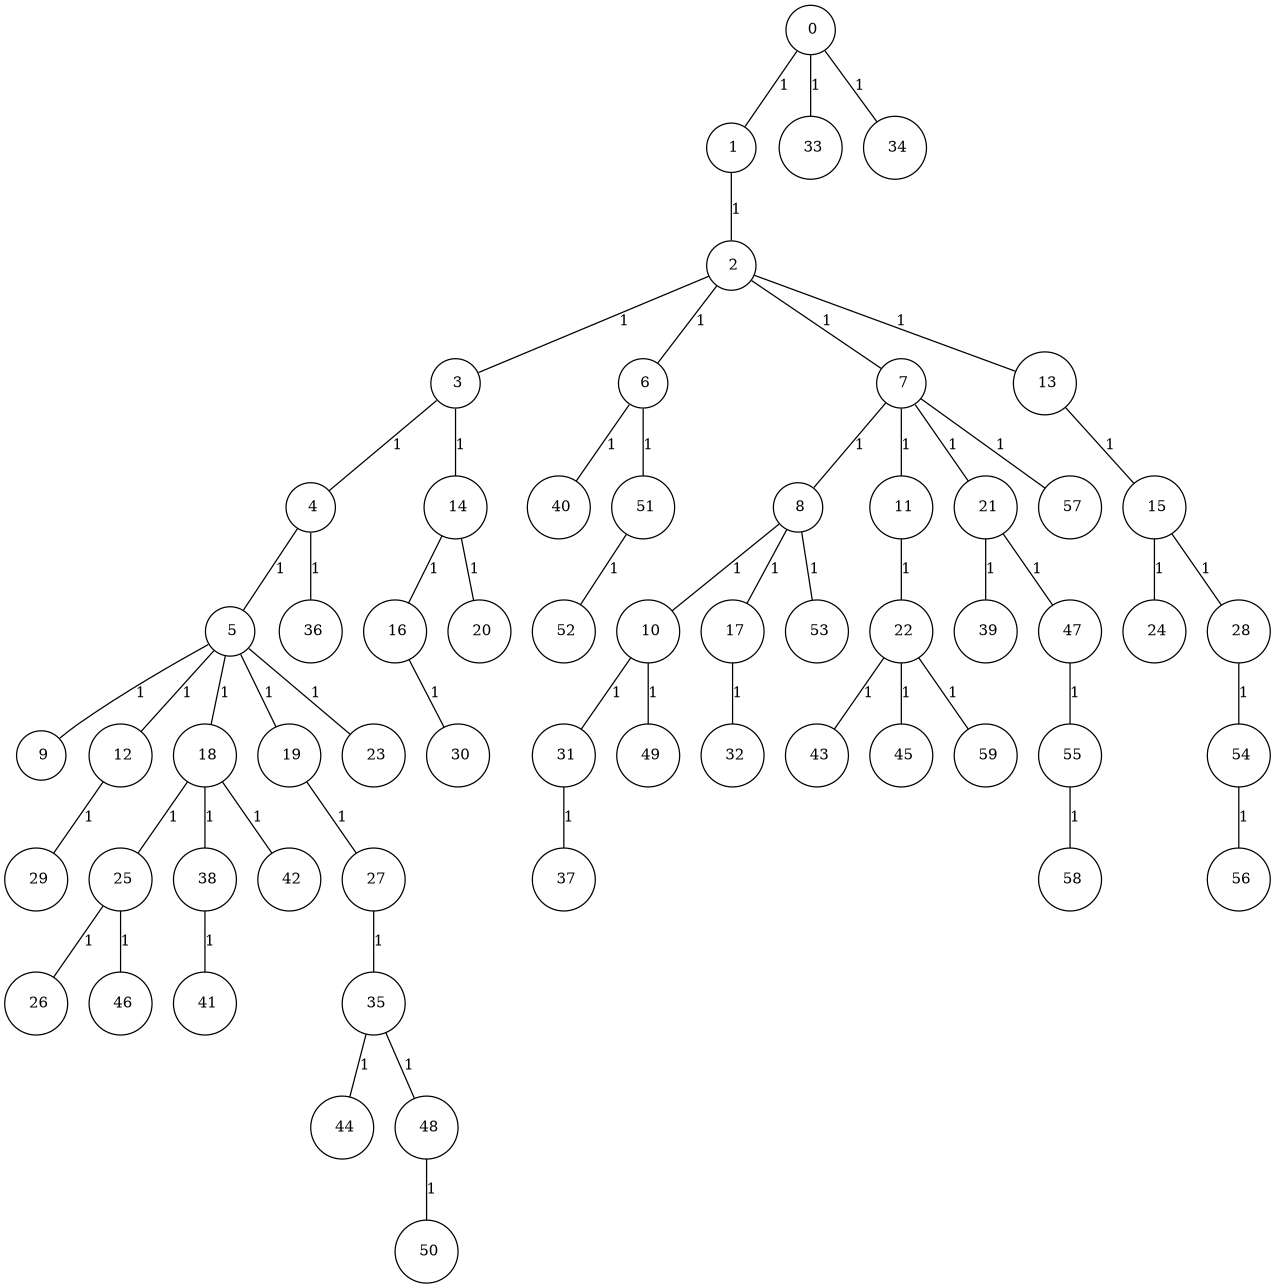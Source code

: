 graph G {
size="8.5,11;"
ratio = "expand;"
fixedsize="true;"
overlap="scale;"
node[shape=circle,width=.12,hight=.12,fontsize=12]
edge[fontsize=12]

0[label=" 0" color=black, pos="0.73396808,2.0432225!"];
1[label=" 1" color=black, pos="0.20189852,0.84043349!"];
2[label=" 2" color=black, pos="0.74437226,2.8550512!"];
3[label=" 3" color=black, pos="0.97060969,0.91664856!"];
4[label=" 4" color=black, pos="2.4892985,0.86083385!"];
5[label=" 5" color=black, pos="0.77502508,2.0258531!"];
6[label=" 6" color=black, pos="0.66985737,1.122217!"];
7[label=" 7" color=black, pos="0.42398131,2.7909891!"];
8[label=" 8" color=black, pos="1.0187743,0.23973209!"];
9[label=" 9" color=black, pos="0.64703301,1.0993164!"];
10[label=" 10" color=black, pos="2.0691378,1.5523868!"];
11[label=" 11" color=black, pos="2.6955347,2.9384561!"];
12[label=" 12" color=black, pos="2.5548664,0.22217974!"];
13[label=" 13" color=black, pos="1.0659098,1.7285891!"];
14[label=" 14" color=black, pos="0.52689201,0.94218844!"];
15[label=" 15" color=black, pos="0.47279638,0.10882271!"];
16[label=" 16" color=black, pos="2.5673891,2.7122436!"];
17[label=" 17" color=black, pos="2.4287204,0.60582736!"];
18[label=" 18" color=black, pos="2.7659276,1.5376057!"];
19[label=" 19" color=black, pos="1.6272496,1.6462954!"];
20[label=" 20" color=black, pos="0.2753518,2.5120076!"];
21[label=" 21" color=black, pos="0.11650797,1.0770289!"];
22[label=" 22" color=black, pos="0.091402676,0.5942733!"];
23[label=" 23" color=black, pos="2.7523948,0.055769771!"];
24[label=" 24" color=black, pos="1.0516508,1.534206!"];
25[label=" 25" color=black, pos="1.5795733,2.9782294!"];
26[label=" 26" color=black, pos="1.2982476,0.80696322!"];
27[label=" 27" color=black, pos="2.9918969,2.1076132!"];
28[label=" 28" color=black, pos="1.3217338,2.6085104!"];
29[label=" 29" color=black, pos="0.86021736,0.081641743!"];
30[label=" 30" color=black, pos="0.70475656,1.5158191!"];
31[label=" 31" color=black, pos="2.3790111,0.77693534!"];
32[label=" 32" color=black, pos="2.3396022,0.91103308!"];
33[label=" 33" color=black, pos="2.4511747,1.2646765!"];
34[label=" 34" color=black, pos="1.4050976,2.6749195!"];
35[label=" 35" color=black, pos="2.5248983,0.66424324!"];
36[label=" 36" color=black, pos="0.40215335,1.2848739!"];
37[label=" 37" color=black, pos="2.9582929,2.2139908!"];
38[label=" 38" color=black, pos="0.042430664,2.1202008!"];
39[label=" 39" color=black, pos="0.30139873,1.8521036!"];
40[label=" 40" color=black, pos="2.2082775,1.5601764!"];
41[label=" 41" color=black, pos="2.6523992,2.4088746!"];
42[label=" 42" color=black, pos="1.8964926,2.4544913!"];
43[label=" 43" color=black, pos="0.86632666,2.268023!"];
44[label=" 44" color=black, pos="2.3914881,2.5308507!"];
45[label=" 45" color=black, pos="2.9194125,2.0128304!"];
46[label=" 46" color=black, pos="2.4746513,0.38328489!"];
47[label=" 47" color=black, pos="0.030167439,1.417051!"];
48[label=" 48" color=black, pos="2.9985251,0.89789724!"];
49[label=" 49" color=black, pos="0.80208035,2.7084211!"];
50[label=" 50" color=black, pos="1.3905658,2.1199638!"];
51[label=" 51" color=black, pos="0.28164687,1.5253725!"];
52[label=" 52" color=black, pos="0.94088373,2.022916!"];
53[label=" 53" color=black, pos="2.8010647,1.8221394!"];
54[label=" 54" color=black, pos="0.16877771,1.0517661!"];
55[label=" 55" color=black, pos="0.44081278,0.43739012!"];
56[label=" 56" color=black, pos="2.4460446,1.0902622!"];
57[label=" 57" color=black, pos="0.64205917,2.9466979!"];
58[label=" 58" color=black, pos="1.9615957,0.28951752!"];
59[label=" 59" color=black, pos="1.4546485,2.9163775!"];
0--1[label="1"]
0--33[label="1"]
0--34[label="1"]
1--2[label="1"]
2--3[label="1"]
2--6[label="1"]
2--7[label="1"]
2--13[label="1"]
3--4[label="1"]
3--14[label="1"]
4--5[label="1"]
4--36[label="1"]
5--9[label="1"]
5--12[label="1"]
5--18[label="1"]
5--19[label="1"]
5--23[label="1"]
6--40[label="1"]
6--51[label="1"]
7--8[label="1"]
7--11[label="1"]
7--21[label="1"]
7--57[label="1"]
8--10[label="1"]
8--17[label="1"]
8--53[label="1"]
10--31[label="1"]
10--49[label="1"]
11--22[label="1"]
12--29[label="1"]
13--15[label="1"]
14--16[label="1"]
14--20[label="1"]
15--24[label="1"]
15--28[label="1"]
16--30[label="1"]
17--32[label="1"]
18--25[label="1"]
18--38[label="1"]
18--42[label="1"]
19--27[label="1"]
21--39[label="1"]
21--47[label="1"]
22--43[label="1"]
22--45[label="1"]
22--59[label="1"]
25--26[label="1"]
25--46[label="1"]
27--35[label="1"]
28--54[label="1"]
31--37[label="1"]
35--44[label="1"]
35--48[label="1"]
38--41[label="1"]
47--55[label="1"]
48--50[label="1"]
51--52[label="1"]
54--56[label="1"]
55--58[label="1"]

}
